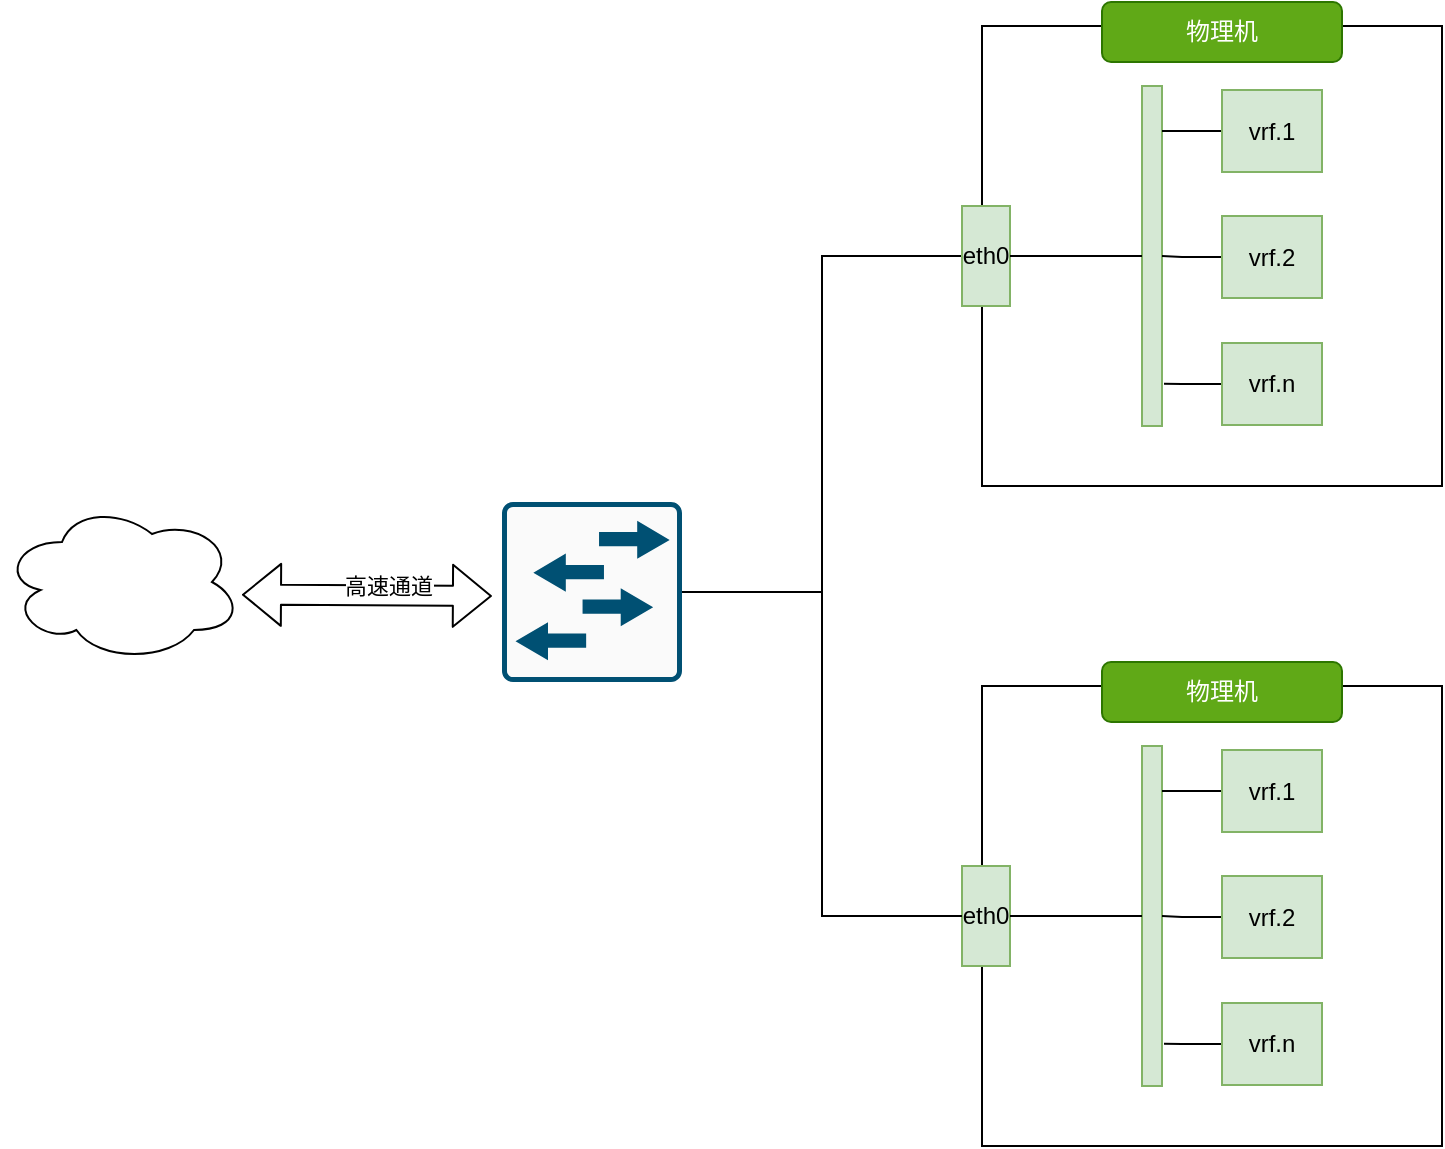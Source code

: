 <mxfile version="14.2.9" type="github">
  <diagram id="QmIj3tBixG_UQP8EuQ48" name="Page-1">
    <mxGraphModel dx="866" dy="766" grid="1" gridSize="10" guides="1" tooltips="1" connect="1" arrows="1" fold="1" page="1" pageScale="1" pageWidth="827" pageHeight="1169" math="0" shadow="0">
      <root>
        <mxCell id="0" />
        <mxCell id="1" parent="0" />
        <mxCell id="kOLEzEvQWyc7-H1EagRc-1" value="" style="ellipse;shape=cloud;whiteSpace=wrap;html=1;" vertex="1" parent="1">
          <mxGeometry x="50" y="360" width="120" height="80" as="geometry" />
        </mxCell>
        <mxCell id="kOLEzEvQWyc7-H1EagRc-3" value="" style="shape=flexArrow;endArrow=classic;startArrow=classic;html=1;exitX=-0.056;exitY=0.678;exitDx=0;exitDy=0;exitPerimeter=0;" edge="1" parent="1">
          <mxGeometry width="50" height="50" relative="1" as="geometry">
            <mxPoint x="294.96" y="407.02" as="sourcePoint" />
            <mxPoint x="169.998" y="406.326" as="targetPoint" />
          </mxGeometry>
        </mxCell>
        <mxCell id="kOLEzEvQWyc7-H1EagRc-4" value="高速通道" style="edgeLabel;html=1;align=center;verticalAlign=middle;resizable=0;points=[];" vertex="1" connectable="0" parent="kOLEzEvQWyc7-H1EagRc-3">
          <mxGeometry x="-0.159" y="-5" relative="1" as="geometry">
            <mxPoint as="offset" />
          </mxGeometry>
        </mxCell>
        <mxCell id="kOLEzEvQWyc7-H1EagRc-48" style="edgeStyle=orthogonalEdgeStyle;rounded=0;orthogonalLoop=1;jettySize=auto;html=1;entryX=0;entryY=0.5;entryDx=0;entryDy=0;endArrow=none;endFill=0;" edge="1" parent="1" source="kOLEzEvQWyc7-H1EagRc-7" target="kOLEzEvQWyc7-H1EagRc-36">
          <mxGeometry relative="1" as="geometry" />
        </mxCell>
        <mxCell id="kOLEzEvQWyc7-H1EagRc-7" value="" style="points=[[0.015,0.015,0],[0.985,0.015,0],[0.985,0.985,0],[0.015,0.985,0],[0.25,0,0],[0.5,0,0],[0.75,0,0],[1,0.25,0],[1,0.5,0],[1,0.75,0],[0.75,1,0],[0.5,1,0],[0.25,1,0],[0,0.75,0],[0,0.5,0],[0,0.25,0]];verticalLabelPosition=bottom;html=1;verticalAlign=top;aspect=fixed;align=center;pointerEvents=1;shape=mxgraph.cisco19.rect;prIcon=l2_switch;fillColor=#FAFAFA;strokeColor=#005073;" vertex="1" parent="1">
          <mxGeometry x="300" y="360" width="90" height="90" as="geometry" />
        </mxCell>
        <mxCell id="kOLEzEvQWyc7-H1EagRc-45" value="" style="group" vertex="1" connectable="0" parent="1">
          <mxGeometry x="530" y="110" width="240" height="242" as="geometry" />
        </mxCell>
        <mxCell id="kOLEzEvQWyc7-H1EagRc-34" value="" style="whiteSpace=wrap;html=1;aspect=fixed;" vertex="1" parent="kOLEzEvQWyc7-H1EagRc-45">
          <mxGeometry x="10" y="12" width="230" height="230" as="geometry" />
        </mxCell>
        <mxCell id="kOLEzEvQWyc7-H1EagRc-36" value="eth0" style="rounded=0;whiteSpace=wrap;html=1;fillColor=#d5e8d4;strokeColor=#82b366;" vertex="1" parent="kOLEzEvQWyc7-H1EagRc-45">
          <mxGeometry y="102" width="24" height="50" as="geometry" />
        </mxCell>
        <mxCell id="kOLEzEvQWyc7-H1EagRc-37" value="" style="rounded=0;whiteSpace=wrap;html=1;fillColor=#d5e8d4;strokeColor=#82b366;" vertex="1" parent="kOLEzEvQWyc7-H1EagRc-45">
          <mxGeometry x="90" y="42" width="10" height="170" as="geometry" />
        </mxCell>
        <mxCell id="kOLEzEvQWyc7-H1EagRc-35" style="edgeStyle=orthogonalEdgeStyle;rounded=0;orthogonalLoop=1;jettySize=auto;html=1;endArrow=none;endFill=0;" edge="1" parent="kOLEzEvQWyc7-H1EagRc-45" source="kOLEzEvQWyc7-H1EagRc-36" target="kOLEzEvQWyc7-H1EagRc-37">
          <mxGeometry relative="1" as="geometry" />
        </mxCell>
        <mxCell id="kOLEzEvQWyc7-H1EagRc-38" style="edgeStyle=orthogonalEdgeStyle;rounded=0;orthogonalLoop=1;jettySize=auto;html=1;entryX=1;entryY=0.132;entryDx=0;entryDy=0;entryPerimeter=0;endArrow=none;endFill=0;" edge="1" parent="kOLEzEvQWyc7-H1EagRc-45" source="kOLEzEvQWyc7-H1EagRc-39" target="kOLEzEvQWyc7-H1EagRc-37">
          <mxGeometry relative="1" as="geometry" />
        </mxCell>
        <mxCell id="kOLEzEvQWyc7-H1EagRc-39" value="vrf.1" style="whiteSpace=wrap;html=1;aspect=fixed;fillColor=#d5e8d4;strokeColor=#82b366;" vertex="1" parent="kOLEzEvQWyc7-H1EagRc-45">
          <mxGeometry x="130" y="44" width="50" height="41" as="geometry" />
        </mxCell>
        <mxCell id="kOLEzEvQWyc7-H1EagRc-40" style="edgeStyle=orthogonalEdgeStyle;rounded=0;orthogonalLoop=1;jettySize=auto;html=1;entryX=1;entryY=0.5;entryDx=0;entryDy=0;endArrow=none;endFill=0;" edge="1" parent="kOLEzEvQWyc7-H1EagRc-45" source="kOLEzEvQWyc7-H1EagRc-41" target="kOLEzEvQWyc7-H1EagRc-37">
          <mxGeometry relative="1" as="geometry" />
        </mxCell>
        <mxCell id="kOLEzEvQWyc7-H1EagRc-41" value="vrf.2" style="whiteSpace=wrap;html=1;aspect=fixed;fillColor=#d5e8d4;strokeColor=#82b366;" vertex="1" parent="kOLEzEvQWyc7-H1EagRc-45">
          <mxGeometry x="130" y="107" width="50" height="41" as="geometry" />
        </mxCell>
        <mxCell id="kOLEzEvQWyc7-H1EagRc-42" style="edgeStyle=orthogonalEdgeStyle;rounded=0;orthogonalLoop=1;jettySize=auto;html=1;entryX=1.1;entryY=0.876;entryDx=0;entryDy=0;entryPerimeter=0;endArrow=none;endFill=0;" edge="1" parent="kOLEzEvQWyc7-H1EagRc-45" source="kOLEzEvQWyc7-H1EagRc-43" target="kOLEzEvQWyc7-H1EagRc-37">
          <mxGeometry relative="1" as="geometry" />
        </mxCell>
        <mxCell id="kOLEzEvQWyc7-H1EagRc-43" value="vrf.n" style="whiteSpace=wrap;html=1;aspect=fixed;fillColor=#d5e8d4;strokeColor=#82b366;" vertex="1" parent="kOLEzEvQWyc7-H1EagRc-45">
          <mxGeometry x="130" y="170.5" width="50" height="41" as="geometry" />
        </mxCell>
        <mxCell id="kOLEzEvQWyc7-H1EagRc-44" value="物理机" style="rounded=1;whiteSpace=wrap;html=1;fillColor=#60a917;strokeColor=#2D7600;fontColor=#ffffff;" vertex="1" parent="kOLEzEvQWyc7-H1EagRc-45">
          <mxGeometry x="70" width="120" height="30" as="geometry" />
        </mxCell>
        <mxCell id="kOLEzEvQWyc7-H1EagRc-46" value="" style="group" vertex="1" connectable="0" parent="1">
          <mxGeometry x="530" y="440" width="240" height="242" as="geometry" />
        </mxCell>
        <mxCell id="kOLEzEvQWyc7-H1EagRc-17" value="" style="whiteSpace=wrap;html=1;aspect=fixed;" vertex="1" parent="kOLEzEvQWyc7-H1EagRc-46">
          <mxGeometry x="10" y="12" width="230" height="230" as="geometry" />
        </mxCell>
        <mxCell id="kOLEzEvQWyc7-H1EagRc-19" value="eth0" style="rounded=0;whiteSpace=wrap;html=1;fillColor=#d5e8d4;strokeColor=#82b366;" vertex="1" parent="kOLEzEvQWyc7-H1EagRc-46">
          <mxGeometry y="102" width="24" height="50" as="geometry" />
        </mxCell>
        <mxCell id="kOLEzEvQWyc7-H1EagRc-20" value="" style="rounded=0;whiteSpace=wrap;html=1;fillColor=#d5e8d4;strokeColor=#82b366;" vertex="1" parent="kOLEzEvQWyc7-H1EagRc-46">
          <mxGeometry x="90" y="42" width="10" height="170" as="geometry" />
        </mxCell>
        <mxCell id="kOLEzEvQWyc7-H1EagRc-25" style="edgeStyle=orthogonalEdgeStyle;rounded=0;orthogonalLoop=1;jettySize=auto;html=1;endArrow=none;endFill=0;" edge="1" parent="kOLEzEvQWyc7-H1EagRc-46" source="kOLEzEvQWyc7-H1EagRc-19" target="kOLEzEvQWyc7-H1EagRc-20">
          <mxGeometry relative="1" as="geometry" />
        </mxCell>
        <mxCell id="kOLEzEvQWyc7-H1EagRc-30" style="edgeStyle=orthogonalEdgeStyle;rounded=0;orthogonalLoop=1;jettySize=auto;html=1;entryX=1;entryY=0.132;entryDx=0;entryDy=0;entryPerimeter=0;endArrow=none;endFill=0;" edge="1" parent="kOLEzEvQWyc7-H1EagRc-46" source="kOLEzEvQWyc7-H1EagRc-26" target="kOLEzEvQWyc7-H1EagRc-20">
          <mxGeometry relative="1" as="geometry" />
        </mxCell>
        <mxCell id="kOLEzEvQWyc7-H1EagRc-26" value="vrf.1" style="whiteSpace=wrap;html=1;aspect=fixed;fillColor=#d5e8d4;strokeColor=#82b366;" vertex="1" parent="kOLEzEvQWyc7-H1EagRc-46">
          <mxGeometry x="130" y="44" width="50" height="41" as="geometry" />
        </mxCell>
        <mxCell id="kOLEzEvQWyc7-H1EagRc-31" style="edgeStyle=orthogonalEdgeStyle;rounded=0;orthogonalLoop=1;jettySize=auto;html=1;entryX=1;entryY=0.5;entryDx=0;entryDy=0;endArrow=none;endFill=0;" edge="1" parent="kOLEzEvQWyc7-H1EagRc-46" source="kOLEzEvQWyc7-H1EagRc-28" target="kOLEzEvQWyc7-H1EagRc-20">
          <mxGeometry relative="1" as="geometry" />
        </mxCell>
        <mxCell id="kOLEzEvQWyc7-H1EagRc-28" value="vrf.2" style="whiteSpace=wrap;html=1;aspect=fixed;fillColor=#d5e8d4;strokeColor=#82b366;" vertex="1" parent="kOLEzEvQWyc7-H1EagRc-46">
          <mxGeometry x="130" y="107" width="50" height="41" as="geometry" />
        </mxCell>
        <mxCell id="kOLEzEvQWyc7-H1EagRc-32" style="edgeStyle=orthogonalEdgeStyle;rounded=0;orthogonalLoop=1;jettySize=auto;html=1;entryX=1.1;entryY=0.876;entryDx=0;entryDy=0;entryPerimeter=0;endArrow=none;endFill=0;" edge="1" parent="kOLEzEvQWyc7-H1EagRc-46" source="kOLEzEvQWyc7-H1EagRc-29" target="kOLEzEvQWyc7-H1EagRc-20">
          <mxGeometry relative="1" as="geometry" />
        </mxCell>
        <mxCell id="kOLEzEvQWyc7-H1EagRc-29" value="vrf.n" style="whiteSpace=wrap;html=1;aspect=fixed;fillColor=#d5e8d4;strokeColor=#82b366;" vertex="1" parent="kOLEzEvQWyc7-H1EagRc-46">
          <mxGeometry x="130" y="170.5" width="50" height="41" as="geometry" />
        </mxCell>
        <mxCell id="kOLEzEvQWyc7-H1EagRc-33" value="物理机" style="rounded=1;whiteSpace=wrap;html=1;fillColor=#60a917;strokeColor=#2D7600;fontColor=#ffffff;" vertex="1" parent="kOLEzEvQWyc7-H1EagRc-46">
          <mxGeometry x="70" width="120" height="30" as="geometry" />
        </mxCell>
        <mxCell id="kOLEzEvQWyc7-H1EagRc-49" style="edgeStyle=orthogonalEdgeStyle;rounded=0;orthogonalLoop=1;jettySize=auto;html=1;entryX=1;entryY=0.5;entryDx=0;entryDy=0;entryPerimeter=0;endArrow=none;endFill=0;" edge="1" parent="1" source="kOLEzEvQWyc7-H1EagRc-19" target="kOLEzEvQWyc7-H1EagRc-7">
          <mxGeometry relative="1" as="geometry" />
        </mxCell>
      </root>
    </mxGraphModel>
  </diagram>
</mxfile>
